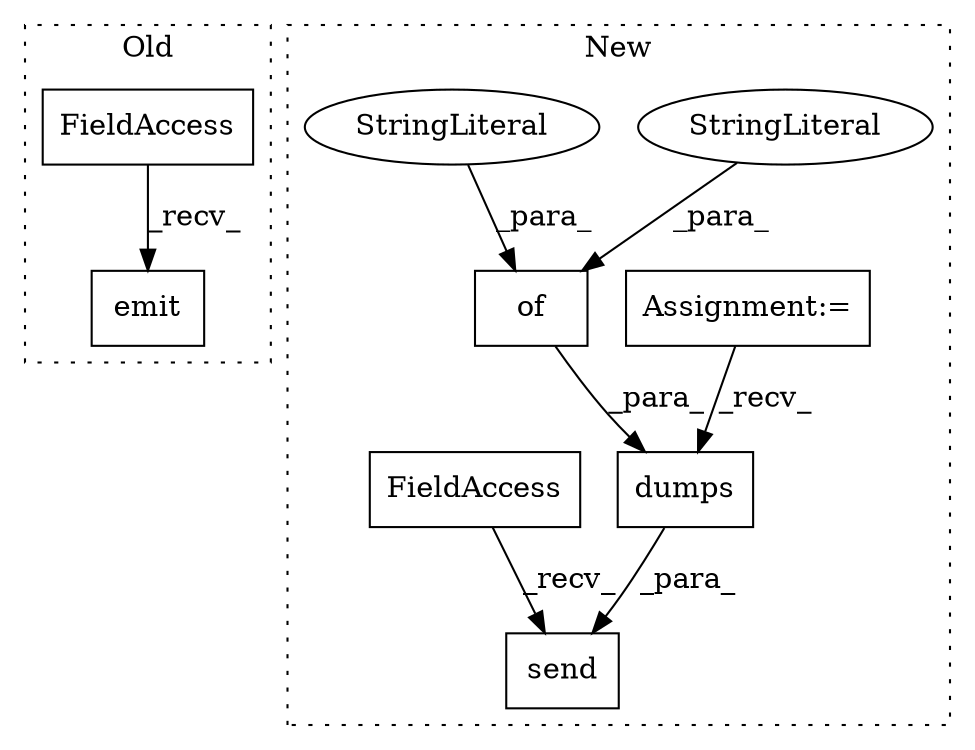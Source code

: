 digraph G {
subgraph cluster0 {
1 [label="emit" a="32" s="4197,4262" l="5,1" shape="box"];
3 [label="FieldAccess" a="22" s="4183" l="13" shape="box"];
label = "Old";
style="dotted";
}
subgraph cluster1 {
2 [label="of" a="32" s="4269,4349" l="3,1" shape="box"];
4 [label="dumps" a="32" s="4259,4350" l="6,1" shape="box"];
5 [label="Assignment:=" a="7" s="4231" l="4" shape="box"];
6 [label="StringLiteral" a="45" s="4272" l="6" shape="ellipse"];
7 [label="StringLiteral" a="45" s="4279" l="13" shape="ellipse"];
8 [label="send" a="32" s="4249,4351" l="5,1" shape="box"];
9 [label="FieldAccess" a="22" s="4241" l="7" shape="box"];
label = "New";
style="dotted";
}
2 -> 4 [label="_para_"];
3 -> 1 [label="_recv_"];
4 -> 8 [label="_para_"];
5 -> 4 [label="_recv_"];
6 -> 2 [label="_para_"];
7 -> 2 [label="_para_"];
9 -> 8 [label="_recv_"];
}
